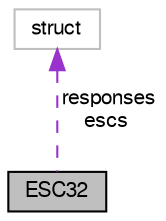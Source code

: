 digraph "ESC32"
{
  edge [fontname="FreeSans",fontsize="10",labelfontname="FreeSans",labelfontsize="10"];
  node [fontname="FreeSans",fontsize="10",shape=record];
  Node1 [label="ESC32",height=0.2,width=0.4,color="black", fillcolor="grey75", style="filled", fontcolor="black"];
  Node2 -> Node1 [dir="back",color="darkorchid3",fontsize="10",style="dashed",label=" responses\nescs" ,fontname="FreeSans"];
  Node2 [label="struct",height=0.2,width=0.4,color="grey75", fillcolor="white", style="filled"];
}
